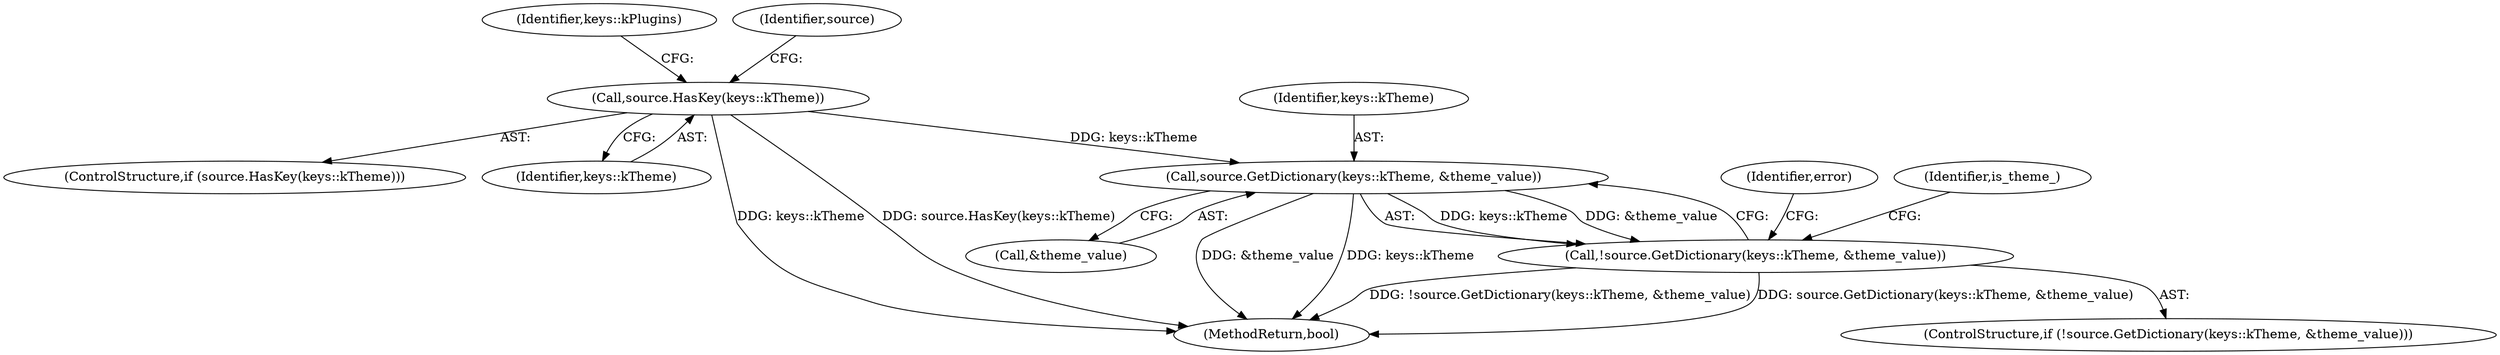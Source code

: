 digraph "0_Chrome_c63f2b7fe4fe2977f858a8e36d5f48db17eff2e7_30@pointer" {
"1000516" [label="(Call,source.GetDictionary(keys::kTheme, &theme_value))"];
"1000497" [label="(Call,source.HasKey(keys::kTheme))"];
"1000515" [label="(Call,!source.GetDictionary(keys::kTheme, &theme_value))"];
"1000496" [label="(ControlStructure,if (source.HasKey(keys::kTheme)))"];
"1000498" [label="(Identifier,keys::kTheme)"];
"1000497" [label="(Call,source.HasKey(keys::kTheme))"];
"1000732" [label="(Identifier,keys::kPlugins)"];
"1000518" [label="(Call,&theme_value)"];
"1000523" [label="(Identifier,error)"];
"1000502" [label="(Identifier,source)"];
"1002360" [label="(MethodReturn,bool)"];
"1000515" [label="(Call,!source.GetDictionary(keys::kTheme, &theme_value))"];
"1000514" [label="(ControlStructure,if (!source.GetDictionary(keys::kTheme, &theme_value)))"];
"1000517" [label="(Identifier,keys::kTheme)"];
"1000528" [label="(Identifier,is_theme_)"];
"1000516" [label="(Call,source.GetDictionary(keys::kTheme, &theme_value))"];
"1000516" -> "1000515"  [label="AST: "];
"1000516" -> "1000518"  [label="CFG: "];
"1000517" -> "1000516"  [label="AST: "];
"1000518" -> "1000516"  [label="AST: "];
"1000515" -> "1000516"  [label="CFG: "];
"1000516" -> "1002360"  [label="DDG: &theme_value"];
"1000516" -> "1002360"  [label="DDG: keys::kTheme"];
"1000516" -> "1000515"  [label="DDG: keys::kTheme"];
"1000516" -> "1000515"  [label="DDG: &theme_value"];
"1000497" -> "1000516"  [label="DDG: keys::kTheme"];
"1000497" -> "1000496"  [label="AST: "];
"1000497" -> "1000498"  [label="CFG: "];
"1000498" -> "1000497"  [label="AST: "];
"1000502" -> "1000497"  [label="CFG: "];
"1000732" -> "1000497"  [label="CFG: "];
"1000497" -> "1002360"  [label="DDG: keys::kTheme"];
"1000497" -> "1002360"  [label="DDG: source.HasKey(keys::kTheme)"];
"1000515" -> "1000514"  [label="AST: "];
"1000523" -> "1000515"  [label="CFG: "];
"1000528" -> "1000515"  [label="CFG: "];
"1000515" -> "1002360"  [label="DDG: !source.GetDictionary(keys::kTheme, &theme_value)"];
"1000515" -> "1002360"  [label="DDG: source.GetDictionary(keys::kTheme, &theme_value)"];
}
